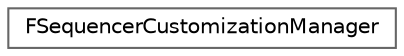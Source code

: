 digraph "Graphical Class Hierarchy"
{
 // INTERACTIVE_SVG=YES
 // LATEX_PDF_SIZE
  bgcolor="transparent";
  edge [fontname=Helvetica,fontsize=10,labelfontname=Helvetica,labelfontsize=10];
  node [fontname=Helvetica,fontsize=10,shape=box,height=0.2,width=0.4];
  rankdir="LR";
  Node0 [id="Node000000",label="FSequencerCustomizationManager",height=0.2,width=0.4,color="grey40", fillcolor="white", style="filled",URL="$d9/d06/classFSequencerCustomizationManager.html",tooltip="Manager class for sequencer customizations."];
}
